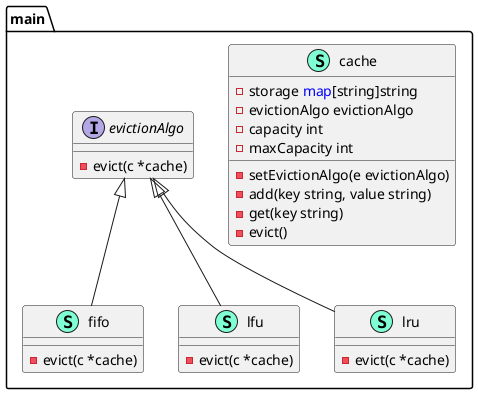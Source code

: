 @startuml
namespace main {
    class cache << (S,Aquamarine) >> {
        - storage <font color=blue>map</font>[string]string
        - evictionAlgo evictionAlgo
        - capacity int
        - maxCapacity int

        - setEvictionAlgo(e evictionAlgo) 
        - add(key string, value string) 
        - get(key string) 
        - evict() 

    }
    interface evictionAlgo  {
        - evict(c *cache) 

    }
    class fifo << (S,Aquamarine) >> {
        - evict(c *cache) 

    }
    class lfu << (S,Aquamarine) >> {
        - evict(c *cache) 

    }
    class lru << (S,Aquamarine) >> {
        - evict(c *cache) 

    }
}

"main.evictionAlgo" <|-- "main.fifo"
"main.evictionAlgo" <|-- "main.lfu"
"main.evictionAlgo" <|-- "main.lru"

@enduml
